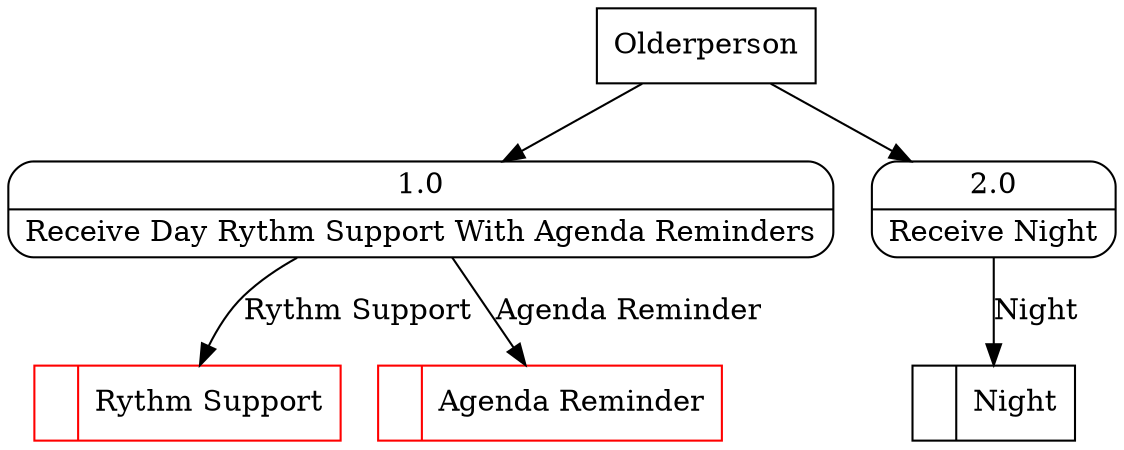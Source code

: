 digraph dfd2{ 
node[shape=record]
200 [label="<f0>  |<f1> Night " ];
201 [label="<f0>  |<f1> Rythm Support " color=red];
202 [label="<f0>  |<f1> Agenda Reminder " color=red];
203 [label="Olderperson" shape=box];
204 [label="{<f0> 1.0|<f1> Receive Day Rythm Support With Agenda Reminders }" shape=Mrecord];
205 [label="{<f0> 2.0|<f1> Receive Night }" shape=Mrecord];
203 -> 204
203 -> 205
204 -> 201 [label="Rythm Support"]
204 -> 202 [label="Agenda Reminder"]
205 -> 200 [label="Night"]
}
